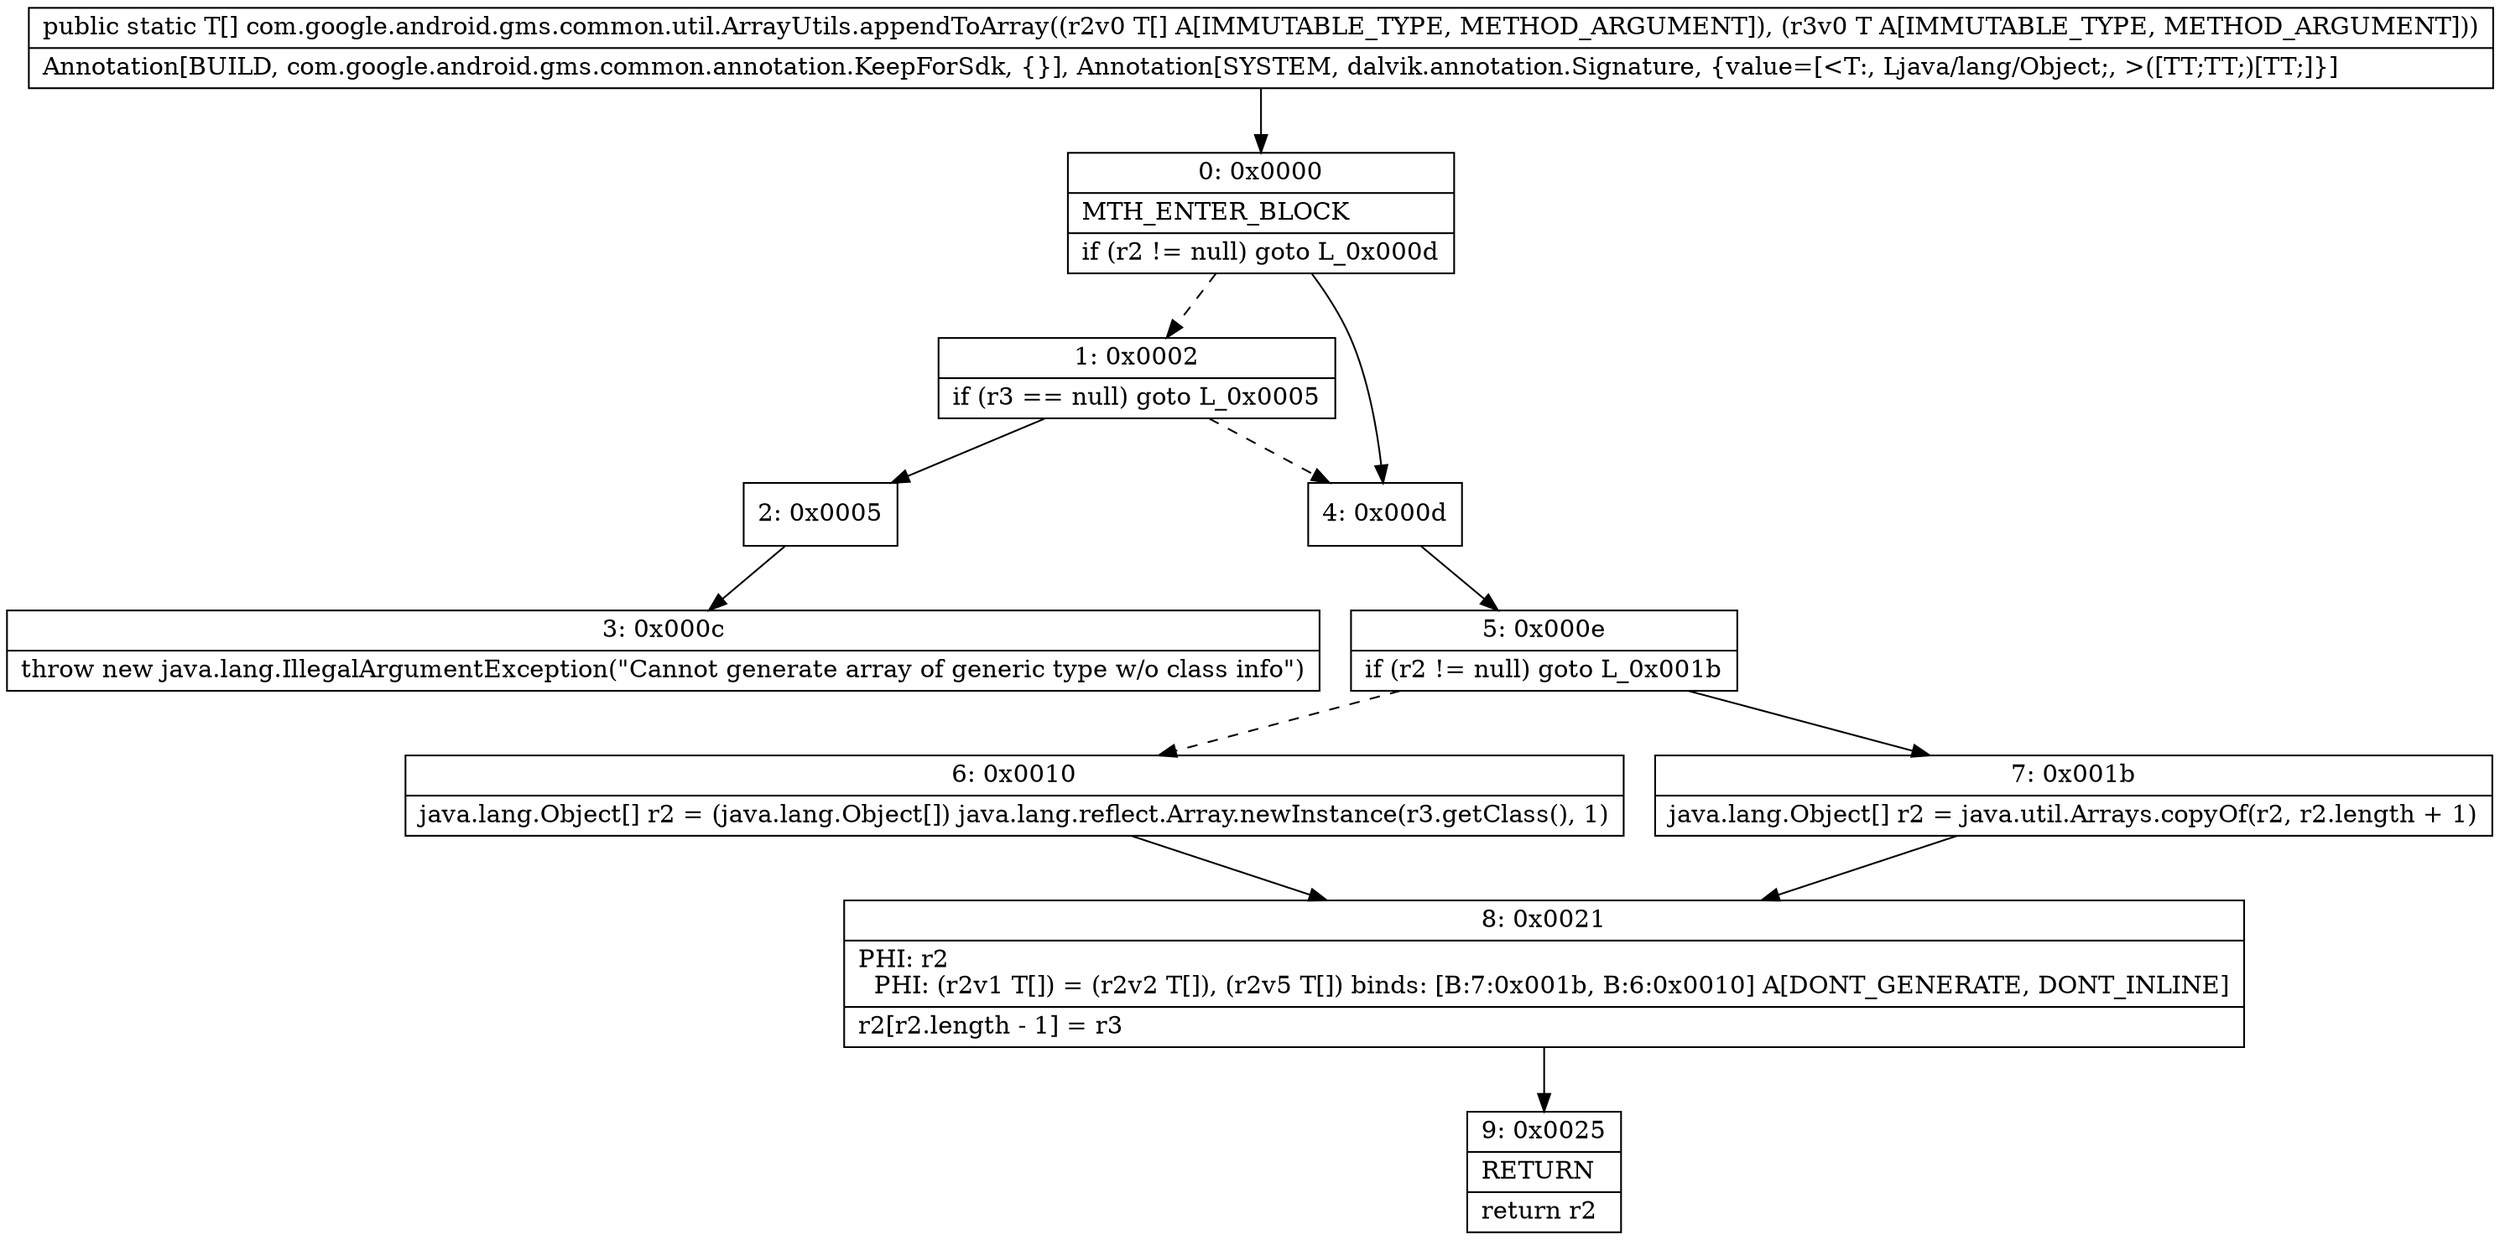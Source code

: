 digraph "CFG forcom.google.android.gms.common.util.ArrayUtils.appendToArray([Ljava\/lang\/Object;Ljava\/lang\/Object;)[Ljava\/lang\/Object;" {
Node_0 [shape=record,label="{0\:\ 0x0000|MTH_ENTER_BLOCK\l|if (r2 != null) goto L_0x000d\l}"];
Node_1 [shape=record,label="{1\:\ 0x0002|if (r3 == null) goto L_0x0005\l}"];
Node_2 [shape=record,label="{2\:\ 0x0005}"];
Node_3 [shape=record,label="{3\:\ 0x000c|throw new java.lang.IllegalArgumentException(\"Cannot generate array of generic type w\/o class info\")\l}"];
Node_4 [shape=record,label="{4\:\ 0x000d}"];
Node_5 [shape=record,label="{5\:\ 0x000e|if (r2 != null) goto L_0x001b\l}"];
Node_6 [shape=record,label="{6\:\ 0x0010|java.lang.Object[] r2 = (java.lang.Object[]) java.lang.reflect.Array.newInstance(r3.getClass(), 1)\l}"];
Node_7 [shape=record,label="{7\:\ 0x001b|java.lang.Object[] r2 = java.util.Arrays.copyOf(r2, r2.length + 1)\l}"];
Node_8 [shape=record,label="{8\:\ 0x0021|PHI: r2 \l  PHI: (r2v1 T[]) = (r2v2 T[]), (r2v5 T[]) binds: [B:7:0x001b, B:6:0x0010] A[DONT_GENERATE, DONT_INLINE]\l|r2[r2.length \- 1] = r3\l}"];
Node_9 [shape=record,label="{9\:\ 0x0025|RETURN\l|return r2\l}"];
MethodNode[shape=record,label="{public static T[] com.google.android.gms.common.util.ArrayUtils.appendToArray((r2v0 T[] A[IMMUTABLE_TYPE, METHOD_ARGUMENT]), (r3v0 T A[IMMUTABLE_TYPE, METHOD_ARGUMENT]))  | Annotation[BUILD, com.google.android.gms.common.annotation.KeepForSdk, \{\}], Annotation[SYSTEM, dalvik.annotation.Signature, \{value=[\<T:, Ljava\/lang\/Object;, \>([TT;TT;)[TT;]\}]\l}"];
MethodNode -> Node_0;
Node_0 -> Node_1[style=dashed];
Node_0 -> Node_4;
Node_1 -> Node_2;
Node_1 -> Node_4[style=dashed];
Node_2 -> Node_3;
Node_4 -> Node_5;
Node_5 -> Node_6[style=dashed];
Node_5 -> Node_7;
Node_6 -> Node_8;
Node_7 -> Node_8;
Node_8 -> Node_9;
}

